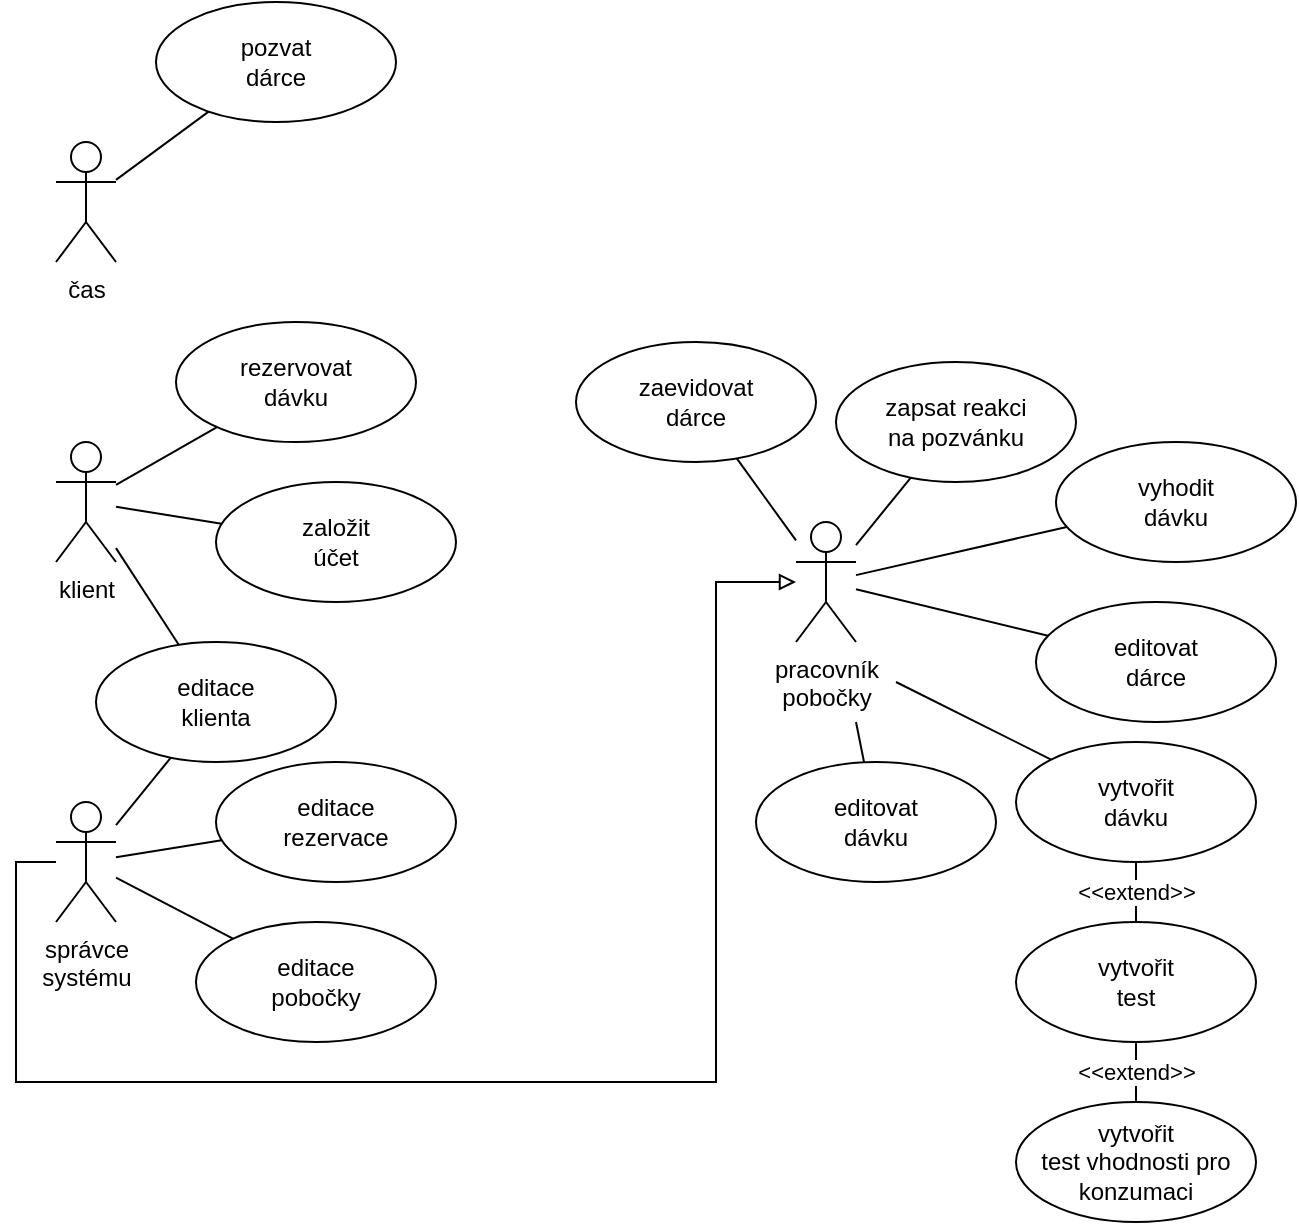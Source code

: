 <mxfile version="20.3.0" type="device"><diagram id="2wnlVEj7CbeUK5qjqbr_" name="Stránka-1"><mxGraphModel dx="607" dy="457" grid="1" gridSize="10" guides="1" tooltips="1" connect="1" arrows="1" fold="1" page="1" pageScale="1" pageWidth="1100" pageHeight="850" math="0" shadow="0"><root><mxCell id="0"/><mxCell id="1" parent="0"/><mxCell id="KdiXe2GYpy2oAaeqTCCL-4" value="" style="rounded=0;orthogonalLoop=1;jettySize=auto;html=1;endArrow=none;endFill=0;" parent="1" source="KdiXe2GYpy2oAaeqTCCL-1" target="KdiXe2GYpy2oAaeqTCCL-3" edge="1"><mxGeometry relative="1" as="geometry"/></mxCell><mxCell id="KdiXe2GYpy2oAaeqTCCL-1" value="čas" style="shape=umlActor;verticalLabelPosition=bottom;verticalAlign=top;html=1;outlineConnect=0;" parent="1" vertex="1"><mxGeometry x="210" y="190" width="30" height="60" as="geometry"/></mxCell><mxCell id="KdiXe2GYpy2oAaeqTCCL-3" value="pozvat&lt;br&gt;dárce" style="ellipse;whiteSpace=wrap;html=1;verticalAlign=middle;" parent="1" vertex="1"><mxGeometry x="260" y="120" width="120" height="60" as="geometry"/></mxCell><mxCell id="KdiXe2GYpy2oAaeqTCCL-5" value="" style="rounded=0;orthogonalLoop=1;jettySize=auto;html=1;endArrow=none;endFill=0;" parent="1" source="KdiXe2GYpy2oAaeqTCCL-6" target="KdiXe2GYpy2oAaeqTCCL-7" edge="1"><mxGeometry relative="1" as="geometry"/></mxCell><mxCell id="KdiXe2GYpy2oAaeqTCCL-10" style="edgeStyle=none;rounded=0;orthogonalLoop=1;jettySize=auto;html=1;endArrow=none;endFill=0;" parent="1" source="KdiXe2GYpy2oAaeqTCCL-6" target="KdiXe2GYpy2oAaeqTCCL-8" edge="1"><mxGeometry relative="1" as="geometry"/></mxCell><mxCell id="FMJhU4WahC7W3J9HpN5D-21" style="edgeStyle=none;rounded=0;orthogonalLoop=1;jettySize=auto;html=1;endArrow=none;endFill=0;" edge="1" parent="1" source="KdiXe2GYpy2oAaeqTCCL-6" target="FMJhU4WahC7W3J9HpN5D-20"><mxGeometry relative="1" as="geometry"/></mxCell><mxCell id="KdiXe2GYpy2oAaeqTCCL-6" value="klient" style="shape=umlActor;verticalLabelPosition=bottom;verticalAlign=top;html=1;outlineConnect=0;" parent="1" vertex="1"><mxGeometry x="210" y="340" width="30" height="60" as="geometry"/></mxCell><mxCell id="KdiXe2GYpy2oAaeqTCCL-7" value="rezervovat&lt;br&gt;dávku" style="ellipse;whiteSpace=wrap;html=1;verticalAlign=middle;" parent="1" vertex="1"><mxGeometry x="270" y="280" width="120" height="60" as="geometry"/></mxCell><mxCell id="KdiXe2GYpy2oAaeqTCCL-8" value="založit&lt;br&gt;účet" style="ellipse;whiteSpace=wrap;html=1;verticalAlign=middle;" parent="1" vertex="1"><mxGeometry x="290" y="360" width="120" height="60" as="geometry"/></mxCell><mxCell id="KdiXe2GYpy2oAaeqTCCL-11" value="" style="rounded=0;orthogonalLoop=1;jettySize=auto;html=1;endArrow=none;endFill=0;" parent="1" source="KdiXe2GYpy2oAaeqTCCL-13" target="KdiXe2GYpy2oAaeqTCCL-14" edge="1"><mxGeometry relative="1" as="geometry"/></mxCell><mxCell id="KdiXe2GYpy2oAaeqTCCL-12" style="edgeStyle=none;rounded=0;orthogonalLoop=1;jettySize=auto;html=1;endArrow=none;endFill=0;" parent="1" source="KdiXe2GYpy2oAaeqTCCL-13" target="KdiXe2GYpy2oAaeqTCCL-15" edge="1"><mxGeometry relative="1" as="geometry"/></mxCell><mxCell id="KdiXe2GYpy2oAaeqTCCL-31" style="edgeStyle=orthogonalEdgeStyle;rounded=0;orthogonalLoop=1;jettySize=auto;html=1;endArrow=block;endFill=0;" parent="1" source="KdiXe2GYpy2oAaeqTCCL-13" target="KdiXe2GYpy2oAaeqTCCL-18" edge="1"><mxGeometry relative="1" as="geometry"><Array as="points"><mxPoint x="190" y="550"/><mxPoint x="190" y="660"/><mxPoint x="540" y="660"/><mxPoint x="540" y="410"/></Array></mxGeometry></mxCell><mxCell id="FMJhU4WahC7W3J9HpN5D-22" style="edgeStyle=none;rounded=0;orthogonalLoop=1;jettySize=auto;html=1;endArrow=none;endFill=0;" edge="1" parent="1" source="KdiXe2GYpy2oAaeqTCCL-13" target="FMJhU4WahC7W3J9HpN5D-20"><mxGeometry relative="1" as="geometry"/></mxCell><mxCell id="KdiXe2GYpy2oAaeqTCCL-13" value="správce&lt;br&gt;systému" style="shape=umlActor;verticalLabelPosition=bottom;verticalAlign=top;html=1;outlineConnect=0;" parent="1" vertex="1"><mxGeometry x="210" y="520" width="30" height="60" as="geometry"/></mxCell><mxCell id="KdiXe2GYpy2oAaeqTCCL-14" value="editace&lt;br&gt;rezervace" style="ellipse;whiteSpace=wrap;html=1;verticalAlign=middle;" parent="1" vertex="1"><mxGeometry x="290" y="500" width="120" height="60" as="geometry"/></mxCell><mxCell id="KdiXe2GYpy2oAaeqTCCL-15" value="editace&lt;br&gt;pobočky" style="ellipse;whiteSpace=wrap;html=1;verticalAlign=middle;" parent="1" vertex="1"><mxGeometry x="280" y="580" width="120" height="60" as="geometry"/></mxCell><mxCell id="KdiXe2GYpy2oAaeqTCCL-16" value="" style="rounded=0;orthogonalLoop=1;jettySize=auto;html=1;endArrow=none;endFill=0;" parent="1" source="KdiXe2GYpy2oAaeqTCCL-18" target="KdiXe2GYpy2oAaeqTCCL-19" edge="1"><mxGeometry relative="1" as="geometry"/></mxCell><mxCell id="FMJhU4WahC7W3J9HpN5D-11" style="edgeStyle=none;rounded=0;orthogonalLoop=1;jettySize=auto;html=1;endArrow=none;endFill=0;" edge="1" parent="1" target="FMJhU4WahC7W3J9HpN5D-14"><mxGeometry relative="1" as="geometry"><mxPoint x="630" y="460" as="sourcePoint"/></mxGeometry></mxCell><mxCell id="FMJhU4WahC7W3J9HpN5D-13" style="edgeStyle=none;rounded=0;orthogonalLoop=1;jettySize=auto;html=1;endArrow=none;endFill=0;" edge="1" parent="1" source="KdiXe2GYpy2oAaeqTCCL-18" target="FMJhU4WahC7W3J9HpN5D-12"><mxGeometry relative="1" as="geometry"><mxPoint x="610" y="480" as="sourcePoint"/></mxGeometry></mxCell><mxCell id="FMJhU4WahC7W3J9HpN5D-18" style="edgeStyle=none;rounded=0;orthogonalLoop=1;jettySize=auto;html=1;endArrow=none;endFill=0;" edge="1" parent="1" source="KdiXe2GYpy2oAaeqTCCL-18" target="FMJhU4WahC7W3J9HpN5D-16"><mxGeometry relative="1" as="geometry"/></mxCell><mxCell id="FMJhU4WahC7W3J9HpN5D-19" style="edgeStyle=none;rounded=0;orthogonalLoop=1;jettySize=auto;html=1;endArrow=none;endFill=0;" edge="1" parent="1" target="FMJhU4WahC7W3J9HpN5D-17"><mxGeometry relative="1" as="geometry"><mxPoint x="610" y="480" as="sourcePoint"/></mxGeometry></mxCell><mxCell id="KdiXe2GYpy2oAaeqTCCL-18" value="pracovník&lt;br&gt;pobočky" style="shape=umlActor;verticalLabelPosition=bottom;verticalAlign=top;html=1;outlineConnect=0;" parent="1" vertex="1"><mxGeometry x="580" y="380" width="30" height="60" as="geometry"/></mxCell><mxCell id="KdiXe2GYpy2oAaeqTCCL-19" value="zapsat reakci&lt;br&gt;na pozvánku" style="ellipse;whiteSpace=wrap;html=1;verticalAlign=middle;" parent="1" vertex="1"><mxGeometry x="600" y="300" width="120" height="60" as="geometry"/></mxCell><mxCell id="FMJhU4WahC7W3J9HpN5D-1" value="&amp;lt;&amp;lt;extend&amp;gt;&amp;gt;" style="rounded=0;orthogonalLoop=1;jettySize=auto;html=1;endArrow=none;endFill=0;" edge="1" parent="1" source="KdiXe2GYpy2oAaeqTCCL-20" target="KdiXe2GYpy2oAaeqTCCL-23"><mxGeometry relative="1" as="geometry"/></mxCell><mxCell id="KdiXe2GYpy2oAaeqTCCL-20" value="vytvořit&lt;br&gt;test" style="ellipse;whiteSpace=wrap;html=1;verticalAlign=middle;" parent="1" vertex="1"><mxGeometry x="690" y="580" width="120" height="60" as="geometry"/></mxCell><mxCell id="KdiXe2GYpy2oAaeqTCCL-23" value="vytvořit&lt;br&gt;test vhodnosti pro&lt;br&gt;konzumaci" style="ellipse;whiteSpace=wrap;html=1;verticalAlign=middle;" parent="1" vertex="1"><mxGeometry x="690" y="670" width="120" height="60" as="geometry"/></mxCell><mxCell id="KdiXe2GYpy2oAaeqTCCL-26" value="" style="rounded=0;orthogonalLoop=1;jettySize=auto;html=1;endArrow=none;endFill=0;" parent="1" source="KdiXe2GYpy2oAaeqTCCL-18" target="KdiXe2GYpy2oAaeqTCCL-28" edge="1"><mxGeometry relative="1" as="geometry"/></mxCell><mxCell id="KdiXe2GYpy2oAaeqTCCL-28" value="zaevidovat&lt;br&gt;dárce" style="ellipse;whiteSpace=wrap;html=1;verticalAlign=middle;" parent="1" vertex="1"><mxGeometry x="470" y="290" width="120" height="60" as="geometry"/></mxCell><mxCell id="FMJhU4WahC7W3J9HpN5D-12" value="vyhodit&lt;br&gt;dávku" style="ellipse;whiteSpace=wrap;html=1;verticalAlign=middle;" vertex="1" parent="1"><mxGeometry x="710" y="340" width="120" height="60" as="geometry"/></mxCell><mxCell id="FMJhU4WahC7W3J9HpN5D-15" value="&amp;lt;&amp;lt;extend&amp;gt;&amp;gt;" style="edgeStyle=none;rounded=0;orthogonalLoop=1;jettySize=auto;html=1;endArrow=none;endFill=0;" edge="1" parent="1" source="FMJhU4WahC7W3J9HpN5D-14" target="KdiXe2GYpy2oAaeqTCCL-20"><mxGeometry relative="1" as="geometry"/></mxCell><mxCell id="FMJhU4WahC7W3J9HpN5D-14" value="vytvořit&lt;br&gt;dávku" style="ellipse;whiteSpace=wrap;html=1;verticalAlign=middle;" vertex="1" parent="1"><mxGeometry x="690" y="490" width="120" height="60" as="geometry"/></mxCell><mxCell id="FMJhU4WahC7W3J9HpN5D-16" value="editovat&lt;br&gt;dárce" style="ellipse;whiteSpace=wrap;html=1;verticalAlign=middle;" vertex="1" parent="1"><mxGeometry x="700" y="420" width="120" height="60" as="geometry"/></mxCell><mxCell id="FMJhU4WahC7W3J9HpN5D-17" value="editovat&lt;br&gt;dávku" style="ellipse;whiteSpace=wrap;html=1;verticalAlign=middle;" vertex="1" parent="1"><mxGeometry x="560" y="500" width="120" height="60" as="geometry"/></mxCell><mxCell id="FMJhU4WahC7W3J9HpN5D-20" value="editace&lt;br&gt;klienta" style="ellipse;whiteSpace=wrap;html=1;verticalAlign=middle;" vertex="1" parent="1"><mxGeometry x="230" y="440" width="120" height="60" as="geometry"/></mxCell></root></mxGraphModel></diagram></mxfile>